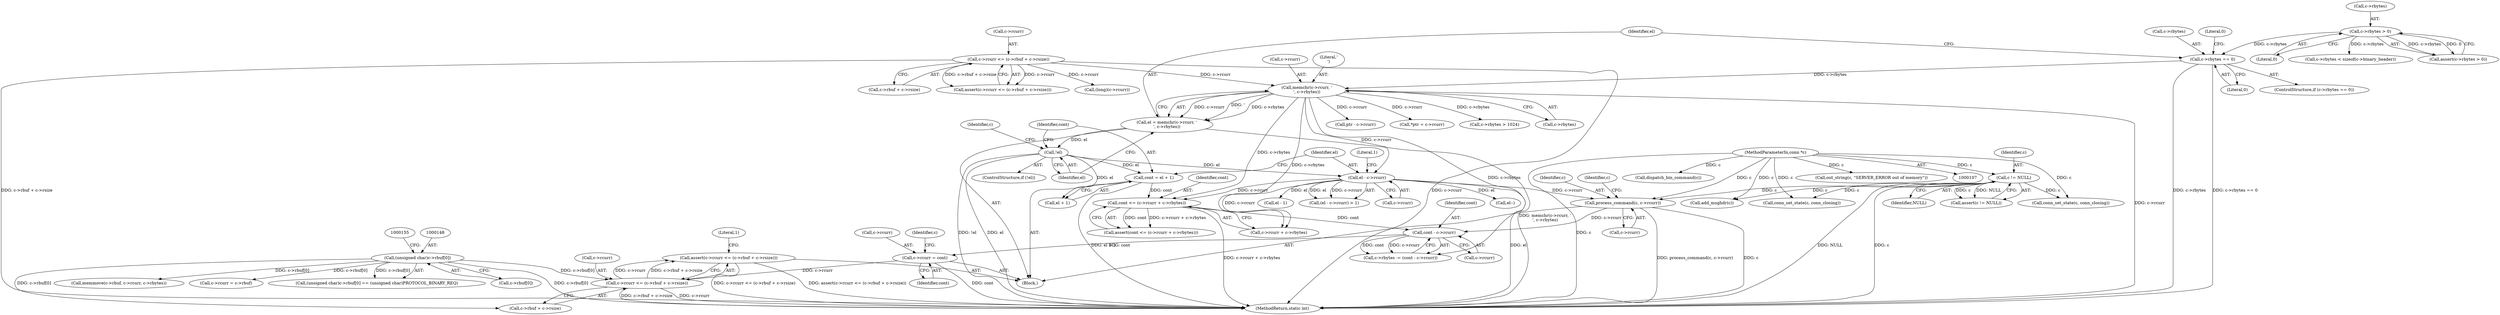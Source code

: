digraph "0_memcached_d9cd01ede97f4145af9781d448c62a3318952719@API" {
"1000599" [label="(Call,assert(c->rcurr <= (c->rbuf + c->rsize)))"];
"1000600" [label="(Call,c->rcurr <= (c->rbuf + c->rsize))"];
"1000594" [label="(Call,c->rcurr = cont)"];
"1000589" [label="(Call,cont - c->rcurr)"];
"1000571" [label="(Call,cont <= (c->rcurr + c->rbytes))"];
"1000543" [label="(Call,cont = el + 1)"];
"1000493" [label="(Call,!el)"];
"1000482" [label="(Call,el = memchr(c->rcurr, '\n', c->rbytes))"];
"1000484" [label="(Call,memchr(c->rcurr, '\n', c->rbytes))"];
"1000115" [label="(Call,c->rcurr <= (c->rbuf + c->rsize))"];
"1000475" [label="(Call,c->rbytes == 0)"];
"1000127" [label="(Call,c->rbytes > 0)"];
"1000551" [label="(Call,el - c->rcurr)"];
"1000580" [label="(Call,process_command(c, c->rcurr))"];
"1000111" [label="(Call,c != NULL)"];
"1000108" [label="(MethodParameterIn,conn *c)"];
"1000147" [label="(Call,(unsigned char)c->rbuf[0])"];
"1000604" [label="(Call,c->rbuf + c->rsize)"];
"1000573" [label="(Call,c->rcurr + c->rbytes)"];
"1000572" [label="(Identifier,cont)"];
"1000219" [label="(Call,memmove(c->rbuf, c->rcurr, c->rbytes))"];
"1000481" [label="(Literal,0)"];
"1000149" [label="(Call,c->rbuf[0])"];
"1000211" [label="(Call,(long)(c->rcurr))"];
"1000594" [label="(Call,c->rcurr = cont)"];
"1000111" [label="(Call,c != NULL)"];
"1000119" [label="(Call,c->rbuf + c->rsize)"];
"1000552" [label="(Identifier,el)"];
"1000494" [label="(Identifier,el)"];
"1000484" [label="(Call,memchr(c->rcurr, '\n', c->rbytes))"];
"1000482" [label="(Call,el = memchr(c->rcurr, '\n', c->rbytes))"];
"1000520" [label="(Call,ptr - c->rcurr)"];
"1000581" [label="(Identifier,c)"];
"1000585" [label="(Call,c->rbytes -= (cont - c->rcurr))"];
"1000114" [label="(Call,assert(c->rcurr <= (c->rbuf + c->rsize)))"];
"1000559" [label="(Call,el - 1)"];
"1000598" [label="(Identifier,cont)"];
"1000382" [label="(Call,conn_set_state(c, conn_closing))"];
"1000599" [label="(Call,assert(c->rcurr <= (c->rbuf + c->rsize)))"];
"1000545" [label="(Call,el + 1)"];
"1000591" [label="(Call,c->rcurr)"];
"1000580" [label="(Call,process_command(c, c->rcurr))"];
"1000479" [label="(Literal,0)"];
"1000613" [label="(MethodReturn,static int)"];
"1000488" [label="(Literal,'\n')"];
"1000550" [label="(Call,(el - c->rcurr) > 1)"];
"1000544" [label="(Identifier,cont)"];
"1000556" [label="(Literal,1)"];
"1000504" [label="(Call,*ptr = c->rcurr)"];
"1000113" [label="(Identifier,NULL)"];
"1000108" [label="(MethodParameterIn,conn *c)"];
"1000589" [label="(Call,cont - c->rcurr)"];
"1000115" [label="(Call,c->rcurr <= (c->rbuf + c->rsize))"];
"1000602" [label="(Identifier,c)"];
"1000126" [label="(Call,assert(c->rbytes > 0))"];
"1000564" [label="(Call,el--)"];
"1000147" [label="(Call,(unsigned char)c->rbuf[0])"];
"1000536" [label="(Call,conn_set_state(c, conn_closing))"];
"1000595" [label="(Call,c->rcurr)"];
"1000110" [label="(Call,assert(c != NULL))"];
"1000471" [label="(Block,)"];
"1000499" [label="(Identifier,c)"];
"1000571" [label="(Call,cont <= (c->rcurr + c->rbytes))"];
"1000570" [label="(Call,assert(cont <= (c->rcurr + c->rbytes)))"];
"1000582" [label="(Call,c->rcurr)"];
"1000587" [label="(Identifier,c)"];
"1000475" [label="(Call,c->rbytes == 0)"];
"1000497" [label="(Call,c->rbytes > 1024)"];
"1000612" [label="(Literal,1)"];
"1000485" [label="(Call,c->rcurr)"];
"1000116" [label="(Call,c->rcurr)"];
"1000474" [label="(ControlStructure,if (c->rbytes == 0))"];
"1000128" [label="(Call,c->rbytes)"];
"1000551" [label="(Call,el - c->rcurr)"];
"1000229" [label="(Call,c->rcurr = c->rbuf)"];
"1000493" [label="(Call,!el)"];
"1000492" [label="(ControlStructure,if (!el))"];
"1000483" [label="(Identifier,el)"];
"1000127" [label="(Call,c->rbytes > 0)"];
"1000405" [label="(Call,add_msghdr(c))"];
"1000131" [label="(Literal,0)"];
"1000489" [label="(Call,c->rbytes)"];
"1000112" [label="(Identifier,c)"];
"1000452" [label="(Call,dispatch_bin_command(c))"];
"1000476" [label="(Call,c->rbytes)"];
"1000195" [label="(Call,c->rbytes < sizeof(c->binary_header))"];
"1000600" [label="(Call,c->rcurr <= (c->rbuf + c->rsize))"];
"1000590" [label="(Identifier,cont)"];
"1000409" [label="(Call,out_string(c, \"SERVER_ERROR out of memory\"))"];
"1000146" [label="(Call,(unsigned char)c->rbuf[0] == (unsigned char)PROTOCOL_BINARY_REQ)"];
"1000601" [label="(Call,c->rcurr)"];
"1000553" [label="(Call,c->rcurr)"];
"1000543" [label="(Call,cont = el + 1)"];
"1000599" -> "1000471"  [label="AST: "];
"1000599" -> "1000600"  [label="CFG: "];
"1000600" -> "1000599"  [label="AST: "];
"1000612" -> "1000599"  [label="CFG: "];
"1000599" -> "1000613"  [label="DDG: assert(c->rcurr <= (c->rbuf + c->rsize))"];
"1000599" -> "1000613"  [label="DDG: c->rcurr <= (c->rbuf + c->rsize)"];
"1000600" -> "1000599"  [label="DDG: c->rcurr"];
"1000600" -> "1000599"  [label="DDG: c->rbuf + c->rsize"];
"1000600" -> "1000604"  [label="CFG: "];
"1000601" -> "1000600"  [label="AST: "];
"1000604" -> "1000600"  [label="AST: "];
"1000600" -> "1000613"  [label="DDG: c->rbuf + c->rsize"];
"1000600" -> "1000613"  [label="DDG: c->rcurr"];
"1000594" -> "1000600"  [label="DDG: c->rcurr"];
"1000147" -> "1000600"  [label="DDG: c->rbuf[0]"];
"1000594" -> "1000471"  [label="AST: "];
"1000594" -> "1000598"  [label="CFG: "];
"1000595" -> "1000594"  [label="AST: "];
"1000598" -> "1000594"  [label="AST: "];
"1000602" -> "1000594"  [label="CFG: "];
"1000594" -> "1000613"  [label="DDG: cont"];
"1000589" -> "1000594"  [label="DDG: cont"];
"1000589" -> "1000585"  [label="AST: "];
"1000589" -> "1000591"  [label="CFG: "];
"1000590" -> "1000589"  [label="AST: "];
"1000591" -> "1000589"  [label="AST: "];
"1000585" -> "1000589"  [label="CFG: "];
"1000589" -> "1000585"  [label="DDG: cont"];
"1000589" -> "1000585"  [label="DDG: c->rcurr"];
"1000571" -> "1000589"  [label="DDG: cont"];
"1000580" -> "1000589"  [label="DDG: c->rcurr"];
"1000571" -> "1000570"  [label="AST: "];
"1000571" -> "1000573"  [label="CFG: "];
"1000572" -> "1000571"  [label="AST: "];
"1000573" -> "1000571"  [label="AST: "];
"1000570" -> "1000571"  [label="CFG: "];
"1000571" -> "1000613"  [label="DDG: c->rcurr + c->rbytes"];
"1000571" -> "1000570"  [label="DDG: cont"];
"1000571" -> "1000570"  [label="DDG: c->rcurr + c->rbytes"];
"1000543" -> "1000571"  [label="DDG: cont"];
"1000551" -> "1000571"  [label="DDG: c->rcurr"];
"1000484" -> "1000571"  [label="DDG: c->rbytes"];
"1000543" -> "1000471"  [label="AST: "];
"1000543" -> "1000545"  [label="CFG: "];
"1000544" -> "1000543"  [label="AST: "];
"1000545" -> "1000543"  [label="AST: "];
"1000552" -> "1000543"  [label="CFG: "];
"1000543" -> "1000613"  [label="DDG: el + 1"];
"1000493" -> "1000543"  [label="DDG: el"];
"1000493" -> "1000492"  [label="AST: "];
"1000493" -> "1000494"  [label="CFG: "];
"1000494" -> "1000493"  [label="AST: "];
"1000499" -> "1000493"  [label="CFG: "];
"1000544" -> "1000493"  [label="CFG: "];
"1000493" -> "1000613"  [label="DDG: el"];
"1000493" -> "1000613"  [label="DDG: !el"];
"1000482" -> "1000493"  [label="DDG: el"];
"1000493" -> "1000545"  [label="DDG: el"];
"1000493" -> "1000551"  [label="DDG: el"];
"1000482" -> "1000471"  [label="AST: "];
"1000482" -> "1000484"  [label="CFG: "];
"1000483" -> "1000482"  [label="AST: "];
"1000484" -> "1000482"  [label="AST: "];
"1000494" -> "1000482"  [label="CFG: "];
"1000482" -> "1000613"  [label="DDG: memchr(c->rcurr, '\n', c->rbytes)"];
"1000484" -> "1000482"  [label="DDG: c->rcurr"];
"1000484" -> "1000482"  [label="DDG: '\n'"];
"1000484" -> "1000482"  [label="DDG: c->rbytes"];
"1000484" -> "1000489"  [label="CFG: "];
"1000485" -> "1000484"  [label="AST: "];
"1000488" -> "1000484"  [label="AST: "];
"1000489" -> "1000484"  [label="AST: "];
"1000484" -> "1000613"  [label="DDG: c->rcurr"];
"1000115" -> "1000484"  [label="DDG: c->rcurr"];
"1000475" -> "1000484"  [label="DDG: c->rbytes"];
"1000484" -> "1000497"  [label="DDG: c->rbytes"];
"1000484" -> "1000504"  [label="DDG: c->rcurr"];
"1000484" -> "1000520"  [label="DDG: c->rcurr"];
"1000484" -> "1000551"  [label="DDG: c->rcurr"];
"1000484" -> "1000573"  [label="DDG: c->rbytes"];
"1000484" -> "1000585"  [label="DDG: c->rbytes"];
"1000115" -> "1000114"  [label="AST: "];
"1000115" -> "1000119"  [label="CFG: "];
"1000116" -> "1000115"  [label="AST: "];
"1000119" -> "1000115"  [label="AST: "];
"1000114" -> "1000115"  [label="CFG: "];
"1000115" -> "1000613"  [label="DDG: c->rbuf + c->rsize"];
"1000115" -> "1000613"  [label="DDG: c->rcurr"];
"1000115" -> "1000114"  [label="DDG: c->rcurr"];
"1000115" -> "1000114"  [label="DDG: c->rbuf + c->rsize"];
"1000115" -> "1000211"  [label="DDG: c->rcurr"];
"1000475" -> "1000474"  [label="AST: "];
"1000475" -> "1000479"  [label="CFG: "];
"1000476" -> "1000475"  [label="AST: "];
"1000479" -> "1000475"  [label="AST: "];
"1000481" -> "1000475"  [label="CFG: "];
"1000483" -> "1000475"  [label="CFG: "];
"1000475" -> "1000613"  [label="DDG: c->rbytes"];
"1000475" -> "1000613"  [label="DDG: c->rbytes == 0"];
"1000127" -> "1000475"  [label="DDG: c->rbytes"];
"1000127" -> "1000126"  [label="AST: "];
"1000127" -> "1000131"  [label="CFG: "];
"1000128" -> "1000127"  [label="AST: "];
"1000131" -> "1000127"  [label="AST: "];
"1000126" -> "1000127"  [label="CFG: "];
"1000127" -> "1000126"  [label="DDG: c->rbytes"];
"1000127" -> "1000126"  [label="DDG: 0"];
"1000127" -> "1000195"  [label="DDG: c->rbytes"];
"1000551" -> "1000550"  [label="AST: "];
"1000551" -> "1000553"  [label="CFG: "];
"1000552" -> "1000551"  [label="AST: "];
"1000553" -> "1000551"  [label="AST: "];
"1000556" -> "1000551"  [label="CFG: "];
"1000551" -> "1000613"  [label="DDG: el"];
"1000551" -> "1000550"  [label="DDG: el"];
"1000551" -> "1000550"  [label="DDG: c->rcurr"];
"1000551" -> "1000559"  [label="DDG: el"];
"1000551" -> "1000564"  [label="DDG: el"];
"1000551" -> "1000573"  [label="DDG: c->rcurr"];
"1000551" -> "1000580"  [label="DDG: c->rcurr"];
"1000580" -> "1000471"  [label="AST: "];
"1000580" -> "1000582"  [label="CFG: "];
"1000581" -> "1000580"  [label="AST: "];
"1000582" -> "1000580"  [label="AST: "];
"1000587" -> "1000580"  [label="CFG: "];
"1000580" -> "1000613"  [label="DDG: process_command(c, c->rcurr)"];
"1000580" -> "1000613"  [label="DDG: c"];
"1000111" -> "1000580"  [label="DDG: c"];
"1000108" -> "1000580"  [label="DDG: c"];
"1000111" -> "1000110"  [label="AST: "];
"1000111" -> "1000113"  [label="CFG: "];
"1000112" -> "1000111"  [label="AST: "];
"1000113" -> "1000111"  [label="AST: "];
"1000110" -> "1000111"  [label="CFG: "];
"1000111" -> "1000613"  [label="DDG: c"];
"1000111" -> "1000613"  [label="DDG: NULL"];
"1000111" -> "1000110"  [label="DDG: c"];
"1000111" -> "1000110"  [label="DDG: NULL"];
"1000108" -> "1000111"  [label="DDG: c"];
"1000111" -> "1000382"  [label="DDG: c"];
"1000111" -> "1000405"  [label="DDG: c"];
"1000111" -> "1000536"  [label="DDG: c"];
"1000108" -> "1000107"  [label="AST: "];
"1000108" -> "1000613"  [label="DDG: c"];
"1000108" -> "1000382"  [label="DDG: c"];
"1000108" -> "1000405"  [label="DDG: c"];
"1000108" -> "1000409"  [label="DDG: c"];
"1000108" -> "1000452"  [label="DDG: c"];
"1000108" -> "1000536"  [label="DDG: c"];
"1000147" -> "1000146"  [label="AST: "];
"1000147" -> "1000149"  [label="CFG: "];
"1000148" -> "1000147"  [label="AST: "];
"1000149" -> "1000147"  [label="AST: "];
"1000155" -> "1000147"  [label="CFG: "];
"1000147" -> "1000613"  [label="DDG: c->rbuf[0]"];
"1000147" -> "1000146"  [label="DDG: c->rbuf[0]"];
"1000147" -> "1000219"  [label="DDG: c->rbuf[0]"];
"1000147" -> "1000229"  [label="DDG: c->rbuf[0]"];
"1000147" -> "1000604"  [label="DDG: c->rbuf[0]"];
}
